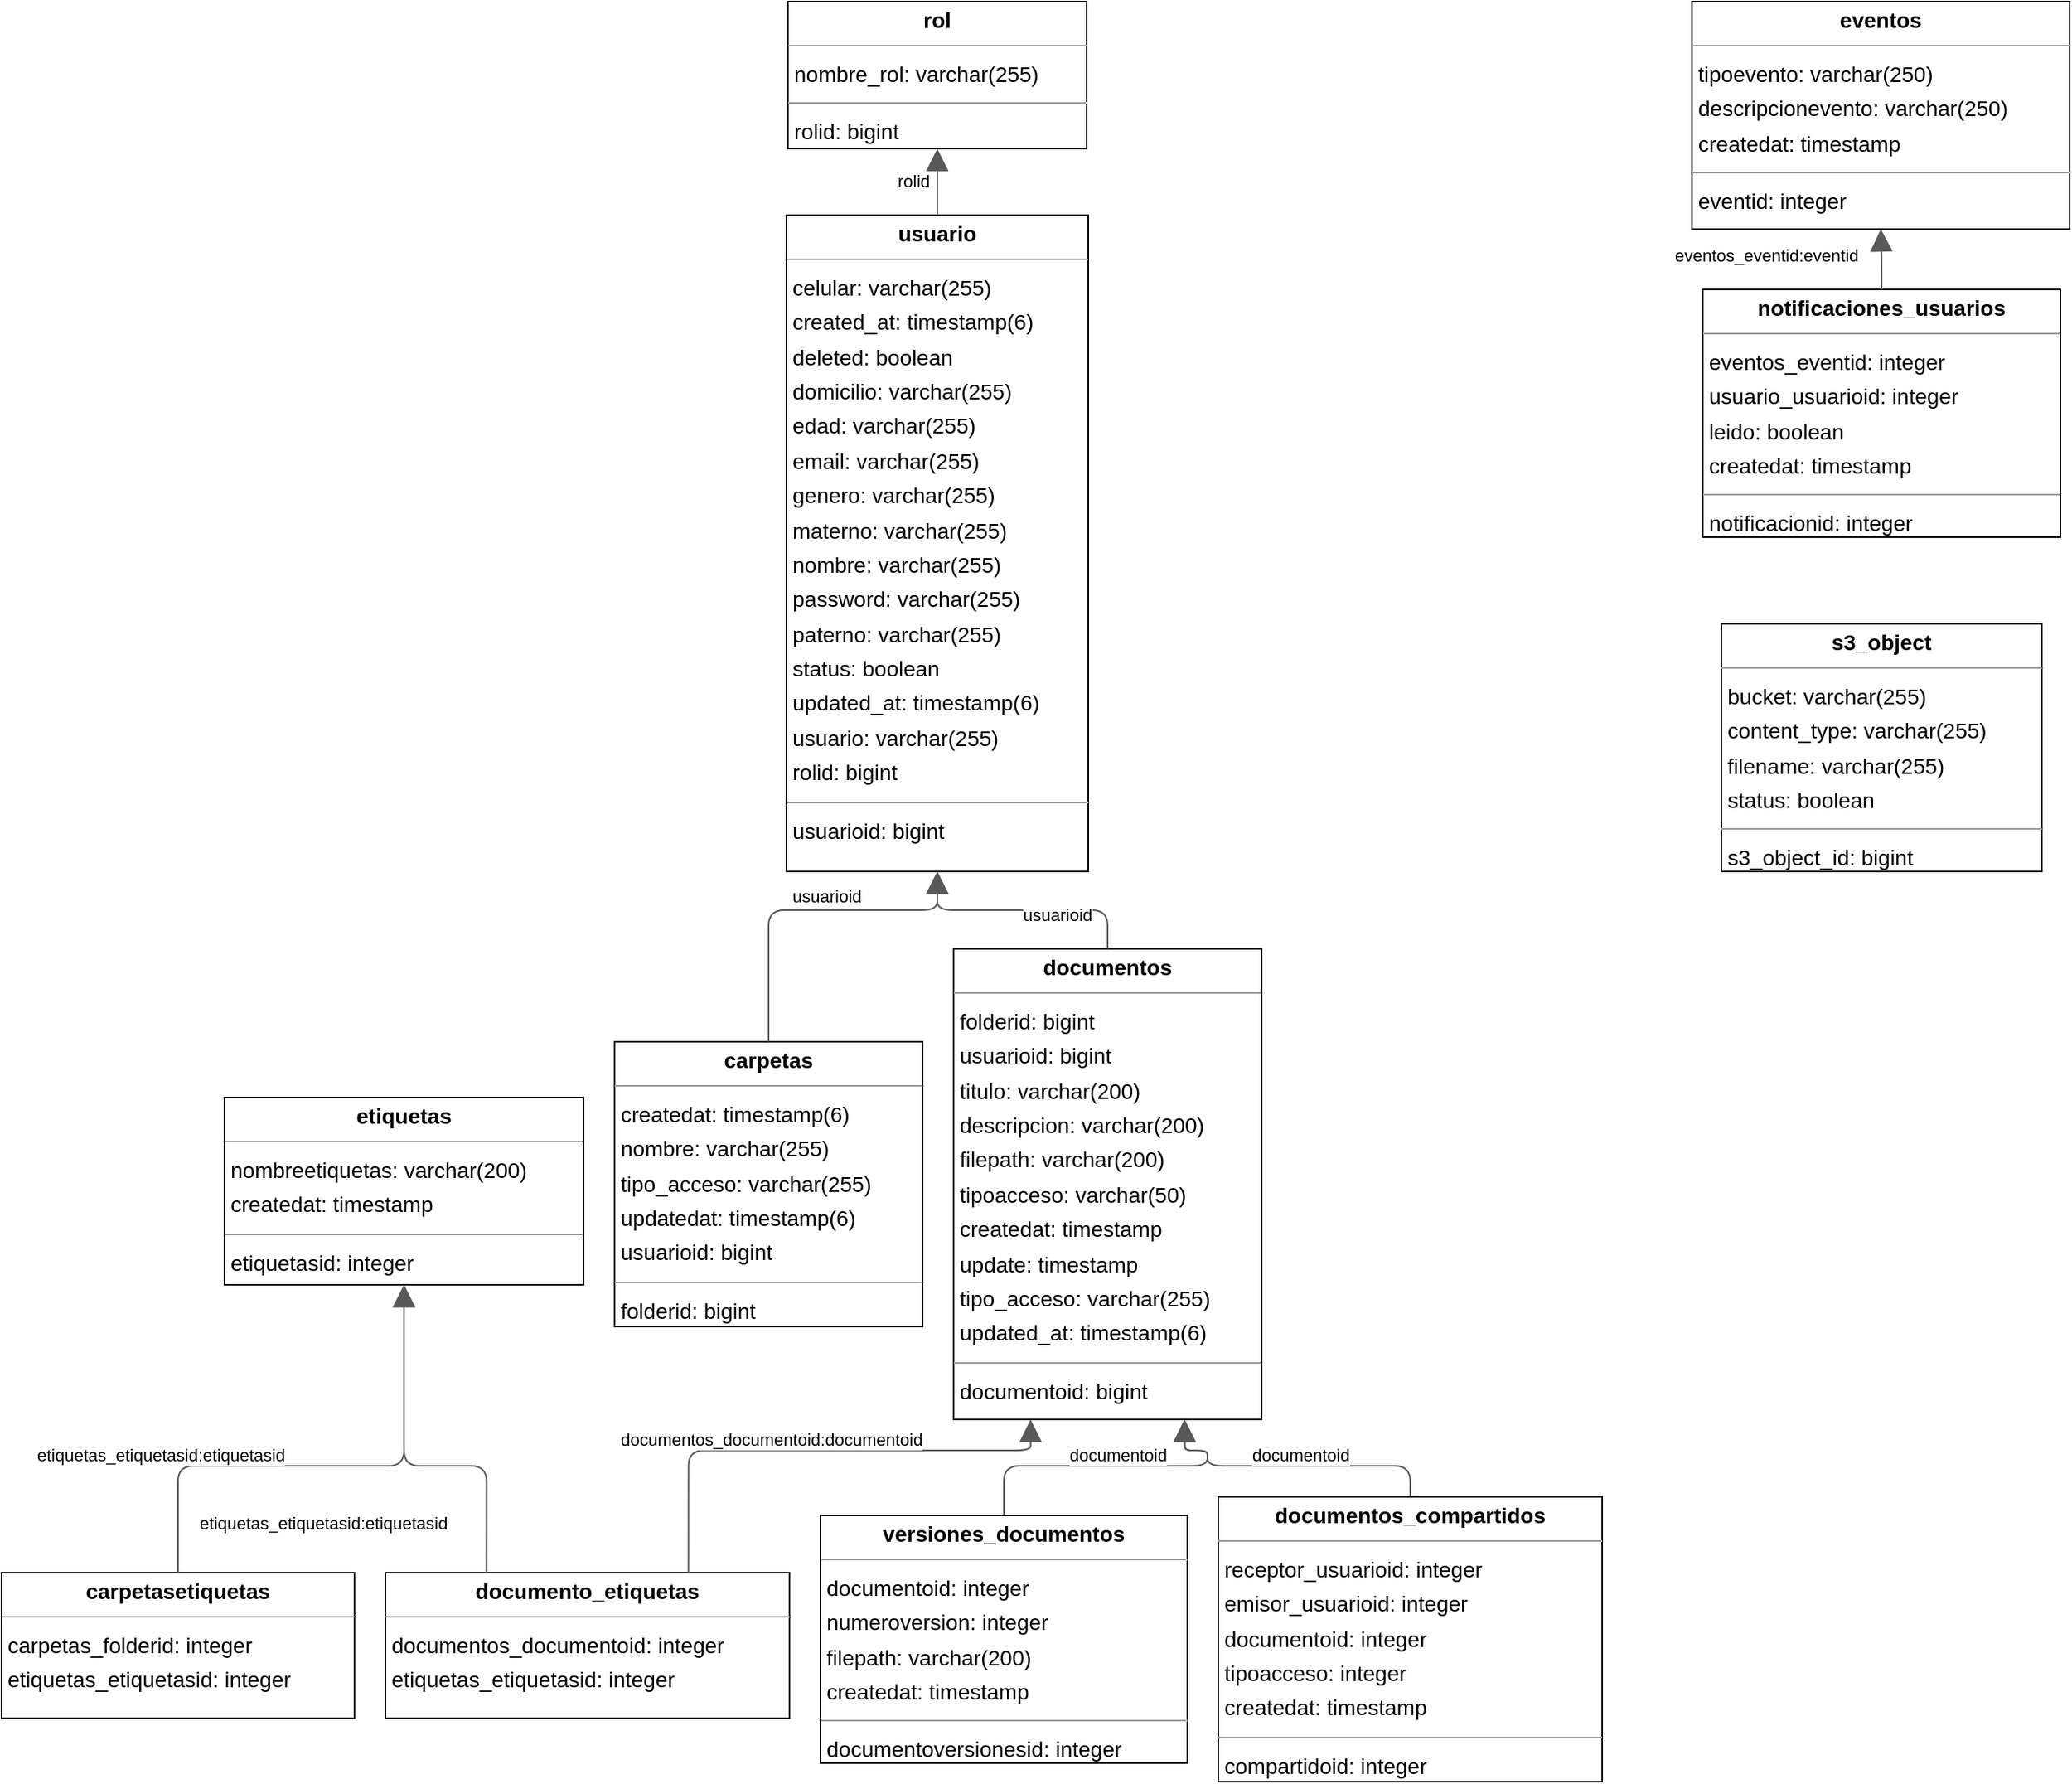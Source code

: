 <mxGraphModel dx="0" dy="0" grid="1" gridSize="10" guides="1" tooltips="1" connect="1" arrows="1" fold="1" page="0" pageScale="1" background="none" math="0" shadow="0">
  <root>
    <mxCell id="0" />
    <mxCell id="1" parent="0" />
    <mxCell id="node6" parent="1" vertex="1" value="&lt;p style=&quot;margin:0px;margin-top:4px;text-align:center;&quot;&gt;&lt;b&gt;carpetas&lt;/b&gt;&lt;/p&gt;&lt;hr size=&quot;1&quot;/&gt;&lt;p style=&quot;margin:0 0 0 4px;line-height:1.6;&quot;&gt; createdat: timestamp(6)&lt;br/&gt; nombre: varchar(255)&lt;br/&gt; tipo_acceso: varchar(255)&lt;br/&gt; updatedat: timestamp(6)&lt;br/&gt; usuarioid: bigint&lt;/p&gt;&lt;hr size=&quot;1&quot;/&gt;&lt;p style=&quot;margin:0 0 0 4px;line-height:1.6;&quot;&gt; folderid: bigint&lt;/p&gt;" style="verticalAlign=top;align=left;overflow=fill;fontSize=14;fontFamily=Helvetica;html=1;rounded=0;shadow=0;comic=0;labelBackgroundColor=none;strokeWidth=1;">
      <mxGeometry x="265" y="460" width="199" height="184" as="geometry" />
    </mxCell>
    <mxCell id="node8" parent="1" vertex="1" value="&lt;p style=&quot;margin:0px;margin-top:4px;text-align:center;&quot;&gt;&lt;b&gt;carpetasetiquetas&lt;/b&gt;&lt;/p&gt;&lt;hr size=&quot;1&quot;/&gt;&lt;p style=&quot;margin:0 0 0 4px;line-height:1.6;&quot;&gt; carpetas_folderid: integer&lt;br/&gt; etiquetas_etiquetasid: integer&lt;/p&gt;" style="verticalAlign=top;align=left;overflow=fill;fontSize=14;fontFamily=Helvetica;html=1;rounded=0;shadow=0;comic=0;labelBackgroundColor=none;strokeWidth=1;">
      <mxGeometry x="-131" y="803" width="228" height="94" as="geometry" />
    </mxCell>
    <mxCell id="node5" parent="1" vertex="1" value="&lt;p style=&quot;margin:0px;margin-top:4px;text-align:center;&quot;&gt;&lt;b&gt;documento_etiquetas&lt;/b&gt;&lt;/p&gt;&lt;hr size=&quot;1&quot;/&gt;&lt;p style=&quot;margin:0 0 0 4px;line-height:1.6;&quot;&gt; documentos_documentoid: integer&lt;br/&gt; etiquetas_etiquetasid: integer&lt;/p&gt;" style="verticalAlign=top;align=left;overflow=fill;fontSize=14;fontFamily=Helvetica;html=1;rounded=0;shadow=0;comic=0;labelBackgroundColor=none;strokeWidth=1;">
      <mxGeometry x="117" y="803" width="261" height="94" as="geometry" />
    </mxCell>
    <mxCell id="node3" parent="1" vertex="1" value="&lt;p style=&quot;margin:0px;margin-top:4px;text-align:center;&quot;&gt;&lt;b&gt;documentos&lt;/b&gt;&lt;/p&gt;&lt;hr size=&quot;1&quot;/&gt;&lt;p style=&quot;margin:0 0 0 4px;line-height:1.6;&quot;&gt; folderid: bigint&lt;br/&gt; usuarioid: bigint&lt;br/&gt; titulo: varchar(200)&lt;br/&gt; descripcion: varchar(200)&lt;br/&gt; filepath: varchar(200)&lt;br/&gt; tipoacceso: varchar(50)&lt;br/&gt; createdat: timestamp&lt;br/&gt; update: timestamp&lt;br/&gt; tipo_acceso: varchar(255)&lt;br/&gt; updated_at: timestamp(6)&lt;/p&gt;&lt;hr size=&quot;1&quot;/&gt;&lt;p style=&quot;margin:0 0 0 4px;line-height:1.6;&quot;&gt; documentoid: bigint&lt;/p&gt;" style="verticalAlign=top;align=left;overflow=fill;fontSize=14;fontFamily=Helvetica;html=1;rounded=0;shadow=0;comic=0;labelBackgroundColor=none;strokeWidth=1;">
      <mxGeometry x="484" y="400" width="199" height="304" as="geometry" />
    </mxCell>
    <mxCell id="node1" parent="1" vertex="1" value="&lt;p style=&quot;margin:0px;margin-top:4px;text-align:center;&quot;&gt;&lt;b&gt;documentos_compartidos&lt;/b&gt;&lt;/p&gt;&lt;hr size=&quot;1&quot;/&gt;&lt;p style=&quot;margin:0 0 0 4px;line-height:1.6;&quot;&gt; receptor_usuarioid: integer&lt;br/&gt; emisor_usuarioid: integer&lt;br/&gt; documentoid: integer&lt;br/&gt; tipoacceso: integer&lt;br/&gt; createdat: timestamp&lt;/p&gt;&lt;hr size=&quot;1&quot;/&gt;&lt;p style=&quot;margin:0 0 0 4px;line-height:1.6;&quot;&gt; compartidoid: integer&lt;/p&gt;" style="verticalAlign=top;align=left;overflow=fill;fontSize=14;fontFamily=Helvetica;html=1;rounded=0;shadow=0;comic=0;labelBackgroundColor=none;strokeWidth=1;">
      <mxGeometry x="655" y="754" width="248" height="184" as="geometry" />
    </mxCell>
    <mxCell id="node2" parent="1" vertex="1" value="&lt;p style=&quot;margin:0px;margin-top:4px;text-align:center;&quot;&gt;&lt;b&gt;etiquetas&lt;/b&gt;&lt;/p&gt;&lt;hr size=&quot;1&quot;/&gt;&lt;p style=&quot;margin:0 0 0 4px;line-height:1.6;&quot;&gt; nombreetiquetas: varchar(200)&lt;br/&gt; createdat: timestamp&lt;/p&gt;&lt;hr size=&quot;1&quot;/&gt;&lt;p style=&quot;margin:0 0 0 4px;line-height:1.6;&quot;&gt; etiquetasid: integer&lt;/p&gt;" style="verticalAlign=top;align=left;overflow=fill;fontSize=14;fontFamily=Helvetica;html=1;rounded=0;shadow=0;comic=0;labelBackgroundColor=none;strokeWidth=1;">
      <mxGeometry x="13" y="496" width="232" height="121" as="geometry" />
    </mxCell>
    <mxCell id="node7" parent="1" vertex="1" value="&lt;p style=&quot;margin:0px;margin-top:4px;text-align:center;&quot;&gt;&lt;b&gt;eventos&lt;/b&gt;&lt;/p&gt;&lt;hr size=&quot;1&quot;/&gt;&lt;p style=&quot;margin:0 0 0 4px;line-height:1.6;&quot;&gt; tipoevento: varchar(250)&lt;br/&gt; descripcionevento: varchar(250)&lt;br/&gt; createdat: timestamp&lt;/p&gt;&lt;hr size=&quot;1&quot;/&gt;&lt;p style=&quot;margin:0 0 0 4px;line-height:1.6;&quot;&gt; eventid: integer&lt;/p&gt;" style="verticalAlign=top;align=left;overflow=fill;fontSize=14;fontFamily=Helvetica;html=1;rounded=0;shadow=0;comic=0;labelBackgroundColor=none;strokeWidth=1;">
      <mxGeometry x="961" y="-212" width="244" height="147" as="geometry" />
    </mxCell>
    <mxCell id="node10" parent="1" vertex="1" value="&lt;p style=&quot;margin:0px;margin-top:4px;text-align:center;&quot;&gt;&lt;b&gt;notificaciones_usuarios&lt;/b&gt;&lt;/p&gt;&lt;hr size=&quot;1&quot;/&gt;&lt;p style=&quot;margin:0 0 0 4px;line-height:1.6;&quot;&gt; eventos_eventid: integer&lt;br/&gt; usuario_usuarioid: integer&lt;br/&gt; leido: boolean&lt;br/&gt; createdat: timestamp&lt;/p&gt;&lt;hr size=&quot;1&quot;/&gt;&lt;p style=&quot;margin:0 0 0 4px;line-height:1.6;&quot;&gt; notificacionid: integer&lt;/p&gt;" style="verticalAlign=top;align=left;overflow=fill;fontSize=14;fontFamily=Helvetica;html=1;rounded=0;shadow=0;comic=0;labelBackgroundColor=none;strokeWidth=1;">
      <mxGeometry x="968" y="-26" width="231" height="160" as="geometry" />
    </mxCell>
    <mxCell id="node11" parent="1" vertex="1" value="&lt;p style=&quot;margin:0px;margin-top:4px;text-align:center;&quot;&gt;&lt;b&gt;rol&lt;/b&gt;&lt;/p&gt;&lt;hr size=&quot;1&quot;/&gt;&lt;p style=&quot;margin:0 0 0 4px;line-height:1.6;&quot;&gt; nombre_rol: varchar(255)&lt;/p&gt;&lt;hr size=&quot;1&quot;/&gt;&lt;p style=&quot;margin:0 0 0 4px;line-height:1.6;&quot;&gt; rolid: bigint&lt;/p&gt;" style="verticalAlign=top;align=left;overflow=fill;fontSize=14;fontFamily=Helvetica;html=1;rounded=0;shadow=0;comic=0;labelBackgroundColor=none;strokeWidth=1;">
      <mxGeometry x="377" y="-212" width="193" height="95" as="geometry" />
    </mxCell>
    <mxCell id="node0" parent="1" vertex="1" value="&lt;p style=&quot;margin:0px;margin-top:4px;text-align:center;&quot;&gt;&lt;b&gt;s3_object&lt;/b&gt;&lt;/p&gt;&lt;hr size=&quot;1&quot;/&gt;&lt;p style=&quot;margin:0 0 0 4px;line-height:1.6;&quot;&gt; bucket: varchar(255)&lt;br/&gt; content_type: varchar(255)&lt;br/&gt; filename: varchar(255)&lt;br/&gt; status: boolean&lt;/p&gt;&lt;hr size=&quot;1&quot;/&gt;&lt;p style=&quot;margin:0 0 0 4px;line-height:1.6;&quot;&gt; s3_object_id: bigint&lt;/p&gt;" style="verticalAlign=top;align=left;overflow=fill;fontSize=14;fontFamily=Helvetica;html=1;rounded=0;shadow=0;comic=0;labelBackgroundColor=none;strokeWidth=1;">
      <mxGeometry x="980" y="190" width="207" height="160" as="geometry" />
    </mxCell>
    <mxCell id="node4" parent="1" vertex="1" value="&lt;p style=&quot;margin:0px;margin-top:4px;text-align:center;&quot;&gt;&lt;b&gt;usuario&lt;/b&gt;&lt;/p&gt;&lt;hr size=&quot;1&quot;/&gt;&lt;p style=&quot;margin:0 0 0 4px;line-height:1.6;&quot;&gt; celular: varchar(255)&lt;br/&gt; created_at: timestamp(6)&lt;br/&gt; deleted: boolean&lt;br/&gt; domicilio: varchar(255)&lt;br/&gt; edad: varchar(255)&lt;br/&gt; email: varchar(255)&lt;br/&gt; genero: varchar(255)&lt;br/&gt; materno: varchar(255)&lt;br/&gt; nombre: varchar(255)&lt;br/&gt; password: varchar(255)&lt;br/&gt; paterno: varchar(255)&lt;br/&gt; status: boolean&lt;br/&gt; updated_at: timestamp(6)&lt;br/&gt; usuario: varchar(255)&lt;br/&gt; rolid: bigint&lt;/p&gt;&lt;hr size=&quot;1&quot;/&gt;&lt;p style=&quot;margin:0 0 0 4px;line-height:1.6;&quot;&gt; usuarioid: bigint&lt;/p&gt;" style="verticalAlign=top;align=left;overflow=fill;fontSize=14;fontFamily=Helvetica;html=1;rounded=0;shadow=0;comic=0;labelBackgroundColor=none;strokeWidth=1;">
      <mxGeometry x="376" y="-74" width="195" height="424" as="geometry" />
    </mxCell>
    <mxCell id="node9" parent="1" vertex="1" value="&lt;p style=&quot;margin:0px;margin-top:4px;text-align:center;&quot;&gt;&lt;b&gt;versiones_documentos&lt;/b&gt;&lt;/p&gt;&lt;hr size=&quot;1&quot;/&gt;&lt;p style=&quot;margin:0 0 0 4px;line-height:1.6;&quot;&gt; documentoid: integer&lt;br/&gt; numeroversion: integer&lt;br/&gt; filepath: varchar(200)&lt;br/&gt; createdat: timestamp&lt;/p&gt;&lt;hr size=&quot;1&quot;/&gt;&lt;p style=&quot;margin:0 0 0 4px;line-height:1.6;&quot;&gt; documentoversionesid: integer&lt;/p&gt;" style="verticalAlign=top;align=left;overflow=fill;fontSize=14;fontFamily=Helvetica;html=1;rounded=0;shadow=0;comic=0;labelBackgroundColor=none;strokeWidth=1;">
      <mxGeometry x="398" y="766" width="237" height="160" as="geometry" />
    </mxCell>
    <mxCell id="edge4" edge="1" value="" parent="1" source="node6" target="node4" style="html=1;rounded=1;edgeStyle=orthogonalEdgeStyle;dashed=0;startArrow=none;endArrow=block;endSize=12;strokeColor=#595959;exitX=0.500;exitY=0.000;exitDx=0;exitDy=0;entryX=0.500;entryY=1.000;entryDx=0;entryDy=0;">
      <mxGeometry width="50" height="50" relative="1" as="geometry">
        <Array as="points">
          <mxPoint x="364" y="375" />
          <mxPoint x="474" y="375" />
        </Array>
      </mxGeometry>
    </mxCell>
    <mxCell id="label26" parent="edge4" vertex="1" connectable="0" value="usuarioid" style="edgeLabel;resizable=0;html=1;align=left;verticalAlign=top;strokeColor=default;">
      <mxGeometry x="378" y="353" as="geometry" />
    </mxCell>
    <mxCell id="edge3" edge="1" value="" parent="1" source="node8" target="node2" style="html=1;rounded=1;edgeStyle=orthogonalEdgeStyle;dashed=0;startArrow=none;endArrow=block;endSize=12;strokeColor=#595959;exitX=0.500;exitY=0.000;exitDx=0;exitDy=0;entryX=0.500;entryY=1.000;entryDx=0;entryDy=0;">
      <mxGeometry width="50" height="50" relative="1" as="geometry">
        <Array as="points">
          <mxPoint x="-17" y="734" />
          <mxPoint x="129" y="734" />
        </Array>
      </mxGeometry>
    </mxCell>
    <mxCell id="label20" parent="edge3" vertex="1" connectable="0" value="etiquetas_etiquetasid:etiquetasid" style="edgeLabel;resizable=0;html=1;align=left;verticalAlign=top;strokeColor=default;">
      <mxGeometry x="-110" y="714" as="geometry" />
    </mxCell>
    <mxCell id="edge8" edge="1" value="" parent="1" source="node5" target="node3" style="html=1;rounded=1;edgeStyle=orthogonalEdgeStyle;dashed=0;startArrow=none;endArrow=block;endSize=12;strokeColor=#595959;exitX=0.750;exitY=0.000;exitDx=0;exitDy=0;entryX=0.250;entryY=1.000;entryDx=0;entryDy=0;">
      <mxGeometry width="50" height="50" relative="1" as="geometry">
        <Array as="points">
          <mxPoint x="313" y="724" />
          <mxPoint x="534" y="724" />
        </Array>
      </mxGeometry>
    </mxCell>
    <mxCell id="label50" parent="edge8" vertex="1" connectable="0" value="documentos_documentoid:documentoid" style="edgeLabel;resizable=0;html=1;align=left;verticalAlign=top;strokeColor=default;">
      <mxGeometry x="267" y="704" as="geometry" />
    </mxCell>
    <mxCell id="edge5" edge="1" value="" parent="1" source="node5" target="node2" style="html=1;rounded=1;edgeStyle=orthogonalEdgeStyle;dashed=0;startArrow=none;endArrow=block;endSize=12;strokeColor=#595959;exitX=0.250;exitY=0.000;exitDx=0;exitDy=0;entryX=0.500;entryY=1.000;entryDx=0;entryDy=0;">
      <mxGeometry width="50" height="50" relative="1" as="geometry">
        <Array as="points">
          <mxPoint x="182" y="734" />
          <mxPoint x="129" y="734" />
        </Array>
      </mxGeometry>
    </mxCell>
    <mxCell id="label32" parent="edge5" vertex="1" connectable="0" value="etiquetas_etiquetasid:etiquetasid" style="edgeLabel;resizable=0;html=1;align=left;verticalAlign=top;strokeColor=default;">
      <mxGeometry x="-5" y="758" as="geometry" />
    </mxCell>
    <mxCell id="edge6" edge="1" value="" parent="1" source="node3" target="node4" style="html=1;rounded=1;edgeStyle=orthogonalEdgeStyle;dashed=0;startArrow=none;endArrow=block;endSize=12;strokeColor=#595959;exitX=0.500;exitY=0.000;exitDx=0;exitDy=0;entryX=0.500;entryY=1.000;entryDx=0;entryDy=0;">
      <mxGeometry width="50" height="50" relative="1" as="geometry">
        <Array as="points">
          <mxPoint x="583" y="375" />
          <mxPoint x="474" y="375" />
        </Array>
      </mxGeometry>
    </mxCell>
    <mxCell id="label38" parent="edge6" vertex="1" connectable="0" value="usuarioid" style="edgeLabel;resizable=0;html=1;align=left;verticalAlign=top;strokeColor=default;">
      <mxGeometry x="527" y="365" as="geometry" />
    </mxCell>
    <mxCell id="edge2" edge="1" value="" parent="1" source="node1" target="node3" style="html=1;rounded=1;edgeStyle=orthogonalEdgeStyle;dashed=0;startArrow=none;endArrow=block;endSize=12;strokeColor=#595959;exitX=0.500;exitY=0.000;exitDx=0;exitDy=0;entryX=0.750;entryY=1.000;entryDx=0;entryDy=0;">
      <mxGeometry width="50" height="50" relative="1" as="geometry">
        <Array as="points">
          <mxPoint x="779" y="734" />
          <mxPoint x="648" y="734" />
          <mxPoint x="648" y="724" />
          <mxPoint x="633" y="724" />
        </Array>
      </mxGeometry>
    </mxCell>
    <mxCell id="label14" parent="edge2" vertex="1" connectable="0" value="documentoid" style="edgeLabel;resizable=0;html=1;align=left;verticalAlign=top;strokeColor=default;">
      <mxGeometry x="675" y="714" as="geometry" />
    </mxCell>
    <mxCell id="edge1" edge="1" value="" parent="1" source="node10" target="node7" style="html=1;rounded=1;edgeStyle=orthogonalEdgeStyle;dashed=0;startArrow=none;endArrow=block;endSize=12;strokeColor=#595959;exitX=0.500;exitY=0.000;exitDx=0;exitDy=0;entryX=0.500;entryY=1.000;entryDx=0;entryDy=0;">
      <mxGeometry width="50" height="50" relative="1" as="geometry">
        <Array as="points" />
      </mxGeometry>
    </mxCell>
    <mxCell id="label8" parent="edge1" vertex="1" connectable="0" value="eventos_eventid:eventid" style="edgeLabel;resizable=0;html=1;align=left;verticalAlign=top;strokeColor=default;">
      <mxGeometry x="948" y="-61" as="geometry" />
    </mxCell>
    <mxCell id="edge0" edge="1" value="" parent="1" source="node4" target="node11" style="html=1;rounded=1;edgeStyle=orthogonalEdgeStyle;dashed=0;startArrow=none;endArrow=block;endSize=12;strokeColor=#595959;exitX=0.500;exitY=0.000;exitDx=0;exitDy=0;entryX=0.500;entryY=1.001;entryDx=0;entryDy=0;">
      <mxGeometry width="50" height="50" relative="1" as="geometry">
        <Array as="points" />
      </mxGeometry>
    </mxCell>
    <mxCell id="label2" parent="edge0" vertex="1" connectable="0" value="rolid" style="edgeLabel;resizable=0;html=1;align=left;verticalAlign=top;strokeColor=default;">
      <mxGeometry x="446" y="-109" as="geometry" />
    </mxCell>
    <mxCell id="edge7" edge="1" value="" parent="1" source="node9" target="node3" style="html=1;rounded=1;edgeStyle=orthogonalEdgeStyle;dashed=0;startArrow=none;endArrow=block;endSize=12;strokeColor=#595959;exitX=0.500;exitY=0.000;exitDx=0;exitDy=0;entryX=0.750;entryY=1.000;entryDx=0;entryDy=0;">
      <mxGeometry width="50" height="50" relative="1" as="geometry">
        <Array as="points">
          <mxPoint x="517" y="734" />
          <mxPoint x="648" y="734" />
          <mxPoint x="648" y="724" />
          <mxPoint x="633" y="724" />
        </Array>
      </mxGeometry>
    </mxCell>
    <mxCell id="label44" parent="edge7" vertex="1" connectable="0" value="documentoid" style="edgeLabel;resizable=0;html=1;align=left;verticalAlign=top;strokeColor=default;">
      <mxGeometry x="557" y="714" as="geometry" />
    </mxCell>
  </root>
</mxGraphModel>